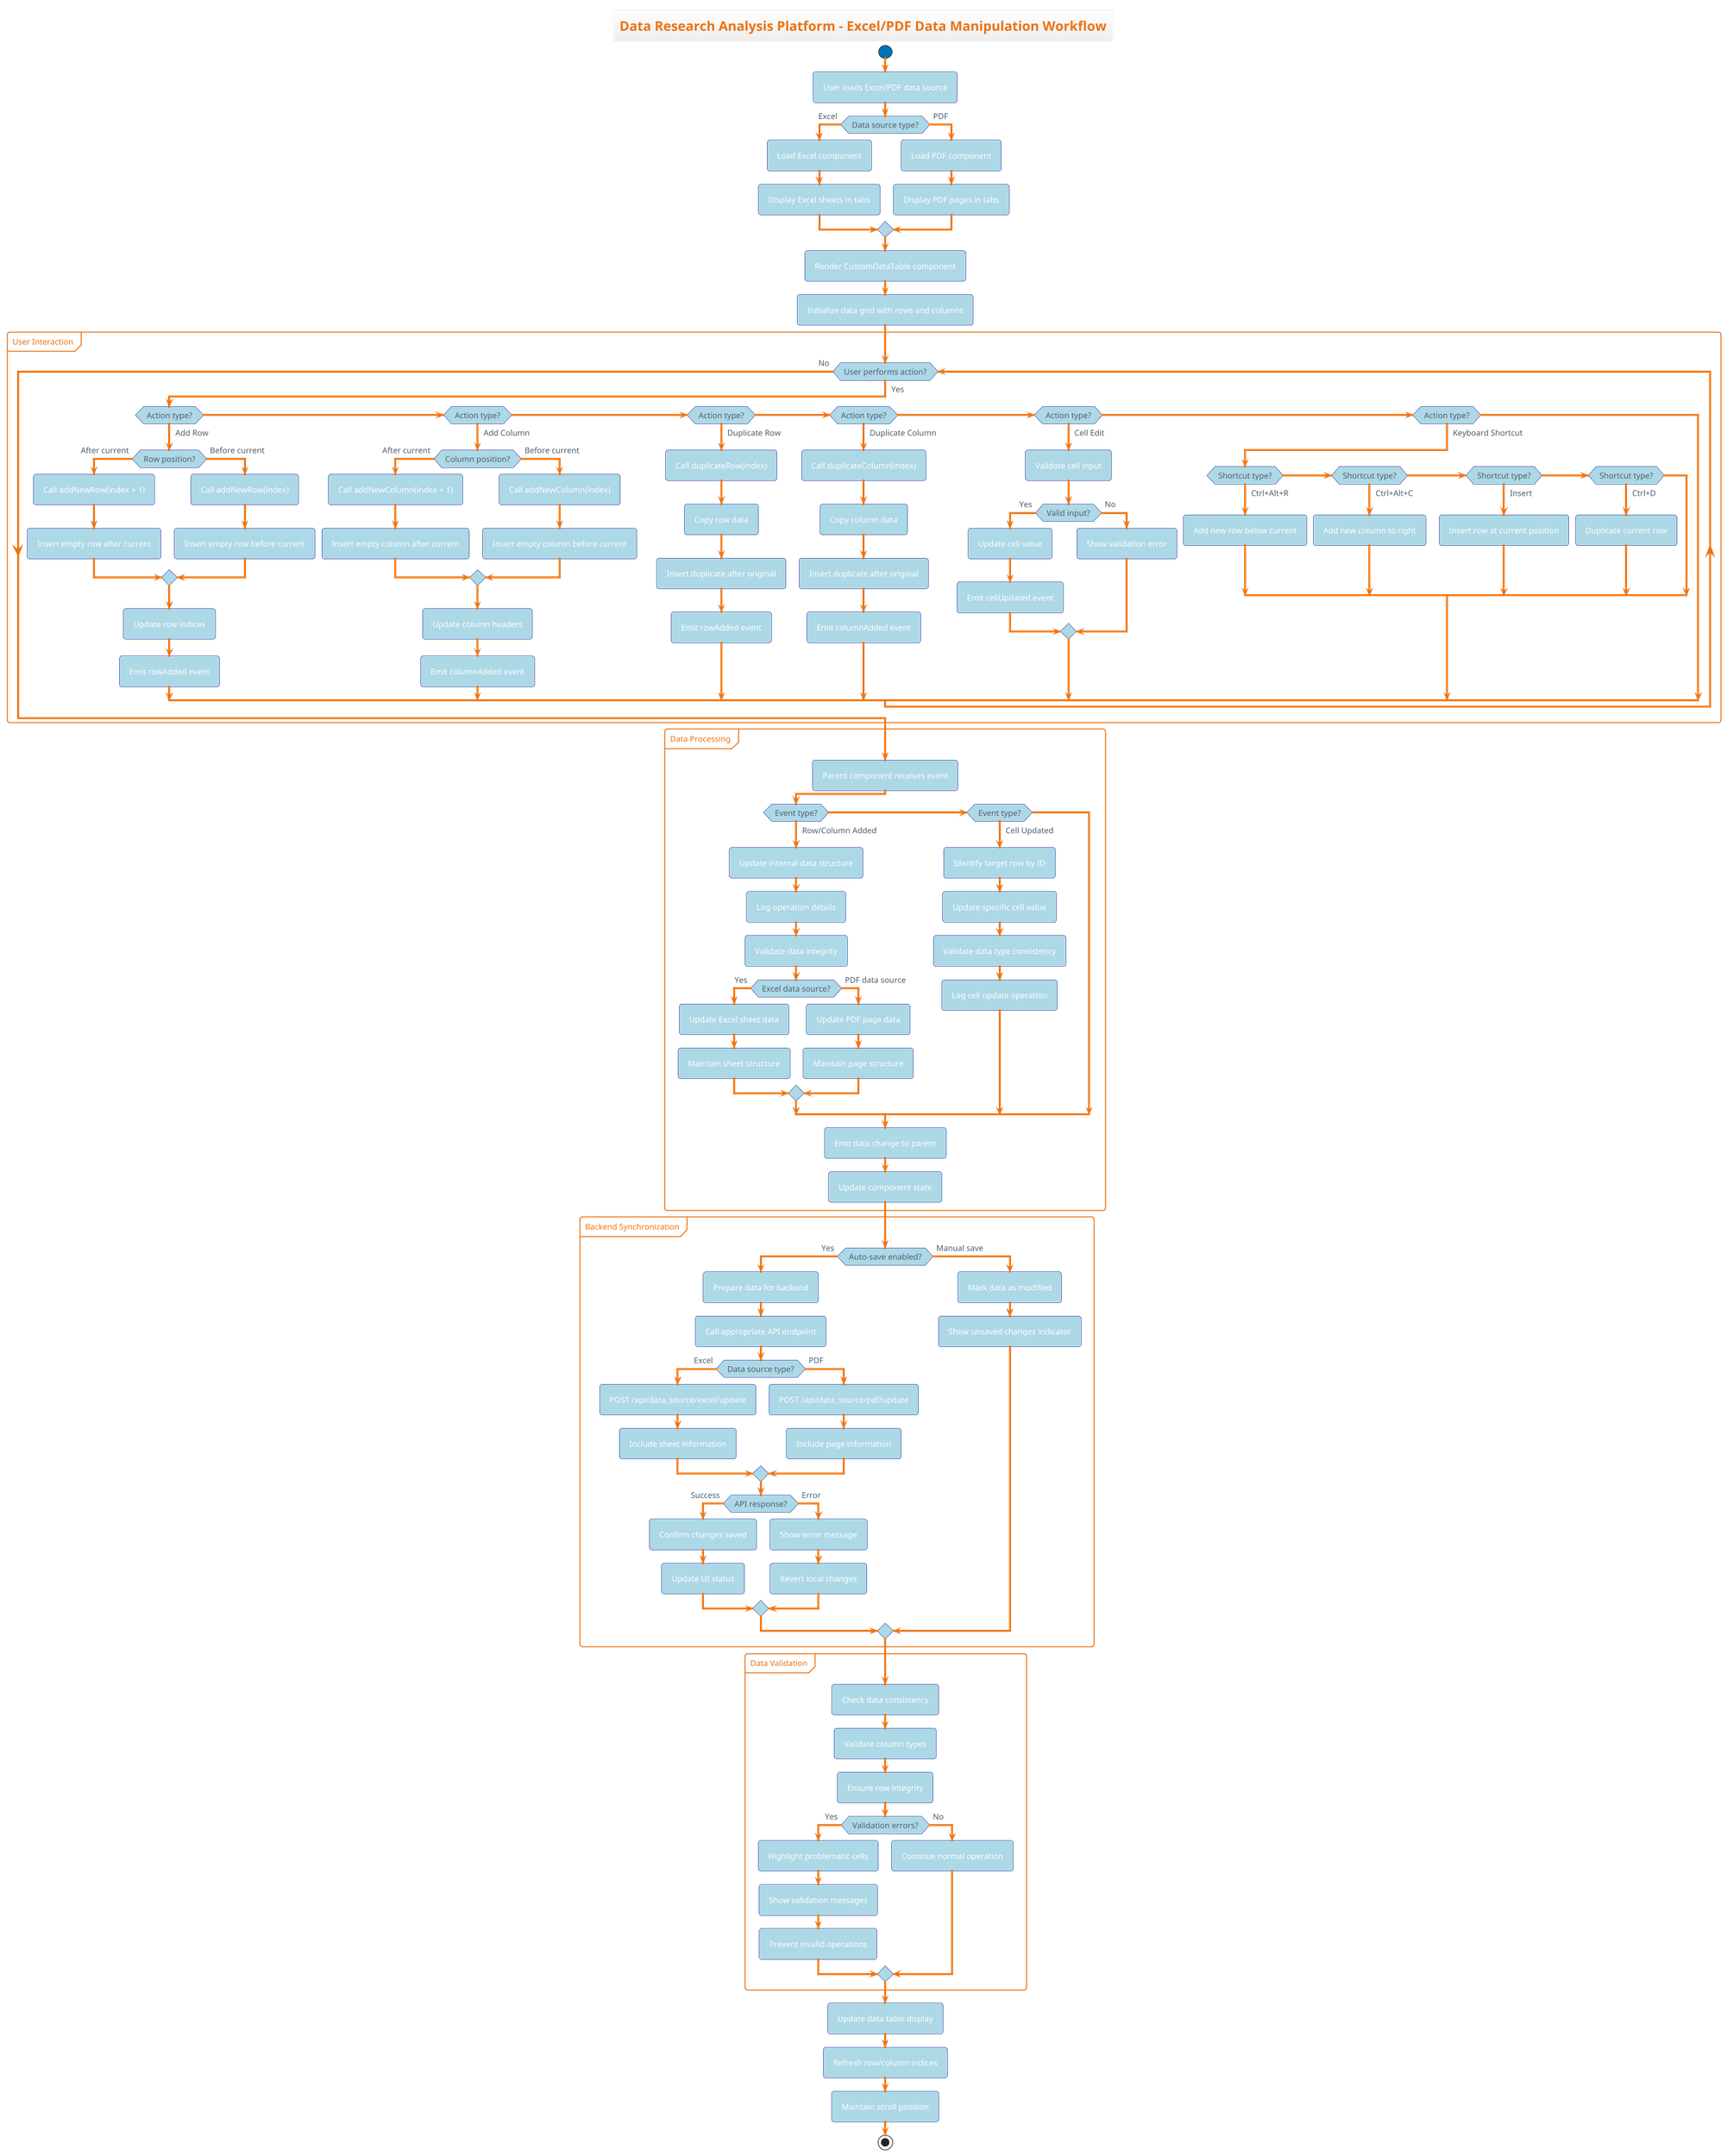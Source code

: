 @startuml Excel_PDF_Data_Manipulation_Activity_Diagram
!theme aws-orange
title Data Research Analysis Platform - Excel/PDF Data Manipulation Workflow

skinparam activity {
    BackgroundColor LightBlue
    BorderColor DarkBlue
}

start

:User loads Excel/PDF data source;

if (Data source type?) then (Excel)
    :Load Excel component;
    :Display Excel sheets in tabs;
else (PDF)
    :Load PDF component;
    :Display PDF pages in tabs;
endif

:Render CustomDataTable component;
:Initialize data grid with rows and columns;

partition "User Interaction" {
    while (User performs action?) is (Yes)
        if (Action type?) then (Add Row)
            if (Row position?) then (After current)
                :Call addNewRow(index + 1);
                :Insert empty row after current;
            else (Before current)
                :Call addNewRow(index);
                :Insert empty row before current;
            endif
            :Update row indices;
            :Emit rowAdded event;
        elseif (Action type?) then (Add Column)
            if (Column position?) then (After current)
                :Call addNewColumn(index + 1);
                :Insert empty column after current;
            else (Before current)
                :Call addNewColumn(index);
                :Insert empty column before current;
            endif
            :Update column headers;
            :Emit columnAdded event;
        elseif (Action type?) then (Duplicate Row)
            :Call duplicateRow(index);
            :Copy row data;
            :Insert duplicate after original;
            :Emit rowAdded event;
        elseif (Action type?) then (Duplicate Column)
            :Call duplicateColumn(index);
            :Copy column data;
            :Insert duplicate after original;
            :Emit columnAdded event;
        elseif (Action type?) then (Cell Edit)
            :Validate cell input;
            if (Valid input?) then (Yes)
                :Update cell value;
                :Emit cellUpdated event;
            else (No)
                :Show validation error;
            endif
        elseif (Action type?) then (Keyboard Shortcut)
            if (Shortcut type?) then (Ctrl+Alt+R)
                :Add new row below current;
            elseif (Shortcut type?) then (Ctrl+Alt+C)
                :Add new column to right;
            elseif (Shortcut type?) then (Insert)
                :Insert row at current position;
            elseif (Shortcut type?) then (Ctrl+D)
                :Duplicate current row;
            endif
        endif
    endwhile (No)
}

partition "Data Processing" {
    :Parent component receives event;
    
    if (Event type?) then (Row/Column Added)
        :Update internal data structure;
        :Log operation details;
        :Validate data integrity;
        if (Excel data source?) then (Yes)
            :Update Excel sheet data;
            :Maintain sheet structure;
        else (PDF data source)
            :Update PDF page data;
            :Maintain page structure;
        endif
    elseif (Event type?) then (Cell Updated)
        :Identify target row by ID;
        :Update specific cell value;
        :Validate data type consistency;
        :Log cell update operation;
    endif
    
    :Emit data change to parent;
    :Update component state;
}

partition "Backend Synchronization" {
    if (Auto-save enabled?) then (Yes)
        :Prepare data for backend;
        :Call appropriate API endpoint;
        
        if (Data source type?) then (Excel)
            :POST /api/data_source/excel/update;
            :Include sheet information;
        else (PDF)
            :POST /api/data_source/pdf/update;
            :Include page information;
        endif
        
        if (API response?) then (Success)
            :Confirm changes saved;
            :Update UI status;
        else (Error)
            :Show error message;
            :Revert local changes;
        endif
    else (Manual save)
        :Mark data as modified;
        :Show unsaved changes indicator;
    endif
}

partition "Data Validation" {
    :Check data consistency;
    :Validate column types;
    :Ensure row integrity;
    
    if (Validation errors?) then (Yes)
        :Highlight problematic cells;
        :Show validation messages;
        :Prevent invalid operations;
    else (No)
        :Continue normal operation;
    endif
}

:Update data table display;
:Refresh row/column indices;
:Maintain scroll position;

stop

' Documentation Notes:
' Supported Interaction Methods:
' - Context menu operations
' - Keyboard shortcuts (Ctrl+Alt+R/C, Insert, Ctrl+D)
' - Button clicks  
' - Drag and drop (future enhancement)
'
' Data Integrity Features:
' - Multi-sheet Excel file support
' - Multi-page PDF document handling
' - Mixed data types per column
' - Unique row identifiers
'
' Auto-save Capabilities:
' - Debounced API calls
' - Conflict resolution
' - Error recovery
' - Transaction handling

@enduml